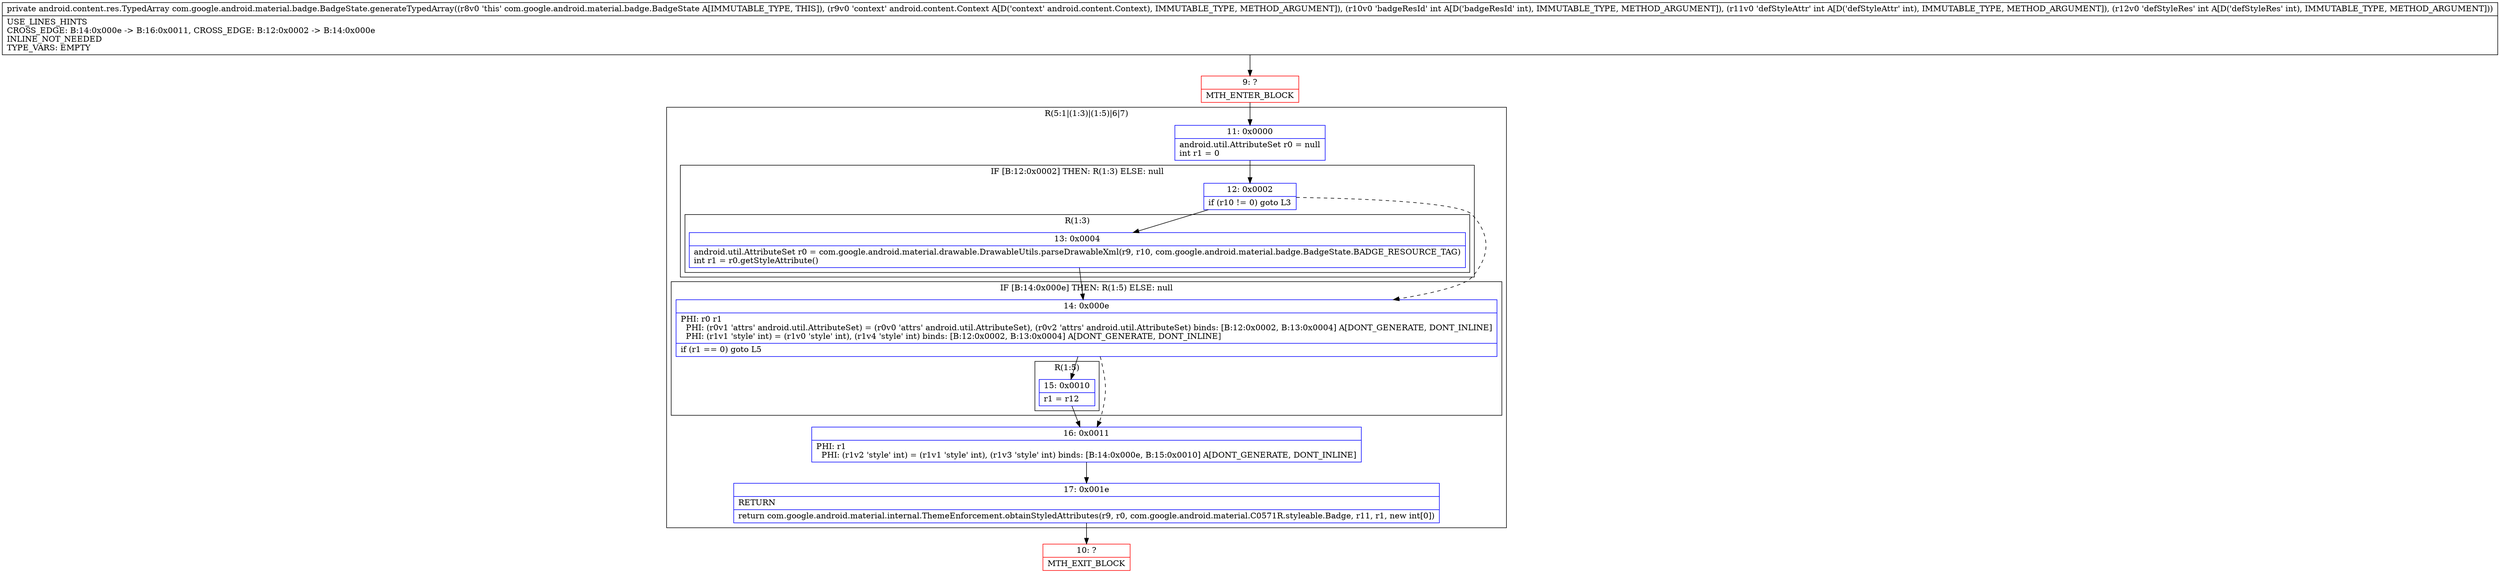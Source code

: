 digraph "CFG forcom.google.android.material.badge.BadgeState.generateTypedArray(Landroid\/content\/Context;III)Landroid\/content\/res\/TypedArray;" {
subgraph cluster_Region_1375956213 {
label = "R(5:1|(1:3)|(1:5)|6|7)";
node [shape=record,color=blue];
Node_11 [shape=record,label="{11\:\ 0x0000|android.util.AttributeSet r0 = null\lint r1 = 0\l}"];
subgraph cluster_IfRegion_1686878056 {
label = "IF [B:12:0x0002] THEN: R(1:3) ELSE: null";
node [shape=record,color=blue];
Node_12 [shape=record,label="{12\:\ 0x0002|if (r10 != 0) goto L3\l}"];
subgraph cluster_Region_304303212 {
label = "R(1:3)";
node [shape=record,color=blue];
Node_13 [shape=record,label="{13\:\ 0x0004|android.util.AttributeSet r0 = com.google.android.material.drawable.DrawableUtils.parseDrawableXml(r9, r10, com.google.android.material.badge.BadgeState.BADGE_RESOURCE_TAG)\lint r1 = r0.getStyleAttribute()\l}"];
}
}
subgraph cluster_IfRegion_917637159 {
label = "IF [B:14:0x000e] THEN: R(1:5) ELSE: null";
node [shape=record,color=blue];
Node_14 [shape=record,label="{14\:\ 0x000e|PHI: r0 r1 \l  PHI: (r0v1 'attrs' android.util.AttributeSet) = (r0v0 'attrs' android.util.AttributeSet), (r0v2 'attrs' android.util.AttributeSet) binds: [B:12:0x0002, B:13:0x0004] A[DONT_GENERATE, DONT_INLINE]\l  PHI: (r1v1 'style' int) = (r1v0 'style' int), (r1v4 'style' int) binds: [B:12:0x0002, B:13:0x0004] A[DONT_GENERATE, DONT_INLINE]\l|if (r1 == 0) goto L5\l}"];
subgraph cluster_Region_1048941903 {
label = "R(1:5)";
node [shape=record,color=blue];
Node_15 [shape=record,label="{15\:\ 0x0010|r1 = r12\l}"];
}
}
Node_16 [shape=record,label="{16\:\ 0x0011|PHI: r1 \l  PHI: (r1v2 'style' int) = (r1v1 'style' int), (r1v3 'style' int) binds: [B:14:0x000e, B:15:0x0010] A[DONT_GENERATE, DONT_INLINE]\l}"];
Node_17 [shape=record,label="{17\:\ 0x001e|RETURN\l|return com.google.android.material.internal.ThemeEnforcement.obtainStyledAttributes(r9, r0, com.google.android.material.C0571R.styleable.Badge, r11, r1, new int[0])\l}"];
}
Node_9 [shape=record,color=red,label="{9\:\ ?|MTH_ENTER_BLOCK\l}"];
Node_10 [shape=record,color=red,label="{10\:\ ?|MTH_EXIT_BLOCK\l}"];
MethodNode[shape=record,label="{private android.content.res.TypedArray com.google.android.material.badge.BadgeState.generateTypedArray((r8v0 'this' com.google.android.material.badge.BadgeState A[IMMUTABLE_TYPE, THIS]), (r9v0 'context' android.content.Context A[D('context' android.content.Context), IMMUTABLE_TYPE, METHOD_ARGUMENT]), (r10v0 'badgeResId' int A[D('badgeResId' int), IMMUTABLE_TYPE, METHOD_ARGUMENT]), (r11v0 'defStyleAttr' int A[D('defStyleAttr' int), IMMUTABLE_TYPE, METHOD_ARGUMENT]), (r12v0 'defStyleRes' int A[D('defStyleRes' int), IMMUTABLE_TYPE, METHOD_ARGUMENT]))  | USE_LINES_HINTS\lCROSS_EDGE: B:14:0x000e \-\> B:16:0x0011, CROSS_EDGE: B:12:0x0002 \-\> B:14:0x000e\lINLINE_NOT_NEEDED\lTYPE_VARS: EMPTY\l}"];
MethodNode -> Node_9;Node_11 -> Node_12;
Node_12 -> Node_13;
Node_12 -> Node_14[style=dashed];
Node_13 -> Node_14;
Node_14 -> Node_15;
Node_14 -> Node_16[style=dashed];
Node_15 -> Node_16;
Node_16 -> Node_17;
Node_17 -> Node_10;
Node_9 -> Node_11;
}

